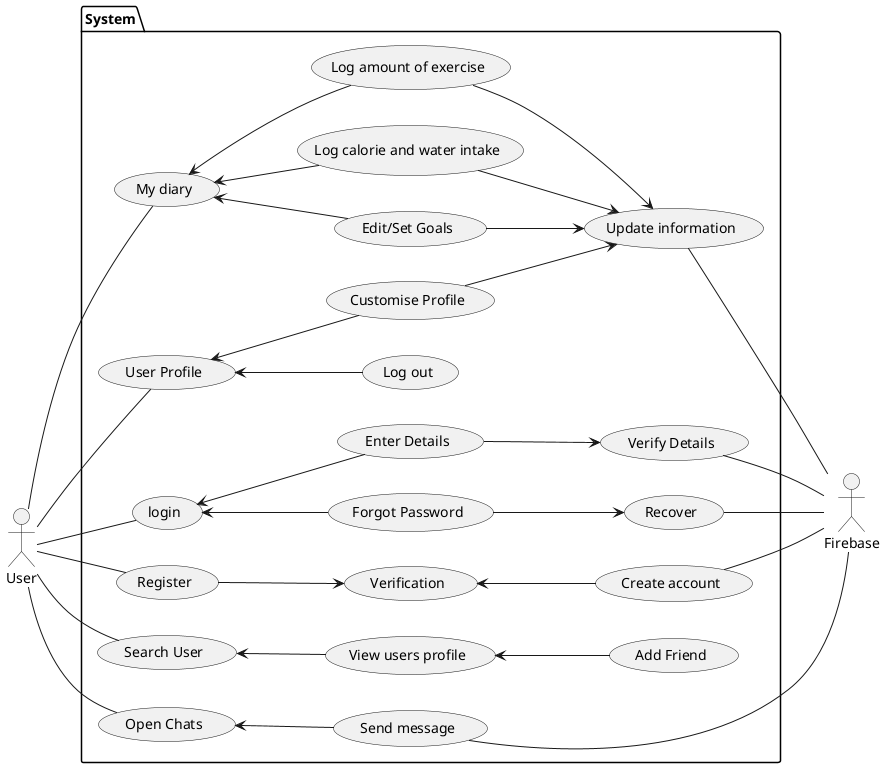 @startuml UseCase
left to right direction 
actor User as us
package System{
    usecase "login" as uc1
    usecase "Forgot Password" as uc2
    usecase "Recover" as uc3
    usecase "Enter Details" as uc4
    usecase "Verify Details" as uc5
    usecase "Register" as uc6
    usecase "Verification" as uc7 
    usecase "Open Chats" as uc8
    usecase "Send message" as uc9
    usecase "My diary" as uc10
    usecase "Log calorie and water intake" as uc11
    usecase "Log amount of exercise" as uc12
    usecase "Edit/Set Goals" as uc13
    usecase "User Profile" as uc14
    usecase "Customise Profile" as uc15
    usecase "Search User" as uc16
    usecase "Add Friend" as uc17
    usecase "Create account" as uc18
    usecase "Update information" as uc19
    usecase "Log out" as uc20
    usecase "View users profile" as uc21

}
actor Firebase as ser

'The login part
us -- uc1
uc1 <-- uc2
uc1 <-- uc4
uc2 --> uc3
uc4 --> uc5
uc5 -- ser
uc3 -- ser

'User profile
us -- uc14
uc14 <-- uc15
uc14 <-- uc20
uc15 --> uc19

'Adding friends
us -- uc16
uc16 <-- uc21
uc21 <-- uc17

'The chat part
us -- uc8 
uc8 <-- uc9
uc9 -- ser

'The register part
us -- uc6
uc6 --> uc7
uc7 <-- uc18
uc18 -- ser

'The my diary part
us -- uc10
uc10 <-- uc13
uc10 <-- uc11
uc10 <-- uc12
uc11 --> uc19
uc12 --> uc19
uc13 --> uc19
ser -- uc19






@enduml